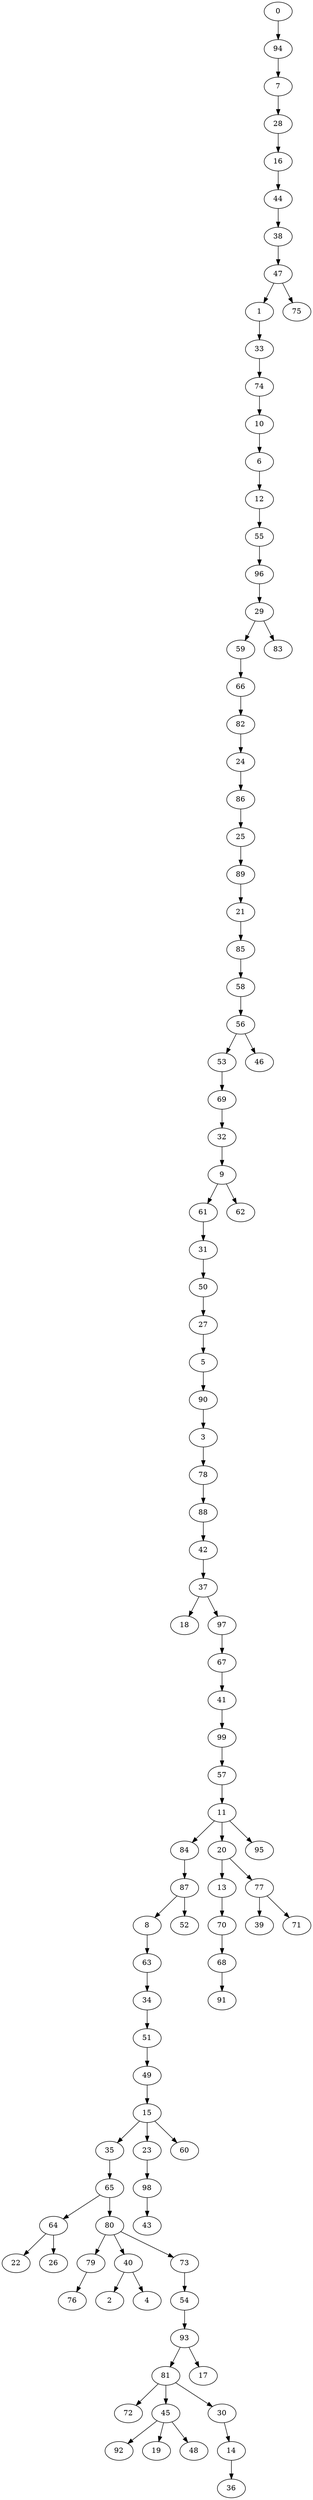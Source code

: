 digraph {
	0 [label=0]
	94 [label=94]
	7 [label=7]
	28 [label=28]
	16 [label=16]
	44 [label=44]
	38 [label=38]
	47 [label=47]
	1 [label=1]
	33 [label=33]
	74 [label=74]
	10 [label=10]
	6 [label=6]
	12 [label=12]
	55 [label=55]
	96 [label=96]
	29 [label=29]
	59 [label=59]
	66 [label=66]
	82 [label=82]
	24 [label=24]
	86 [label=86]
	25 [label=25]
	89 [label=89]
	21 [label=21]
	85 [label=85]
	58 [label=58]
	56 [label=56]
	53 [label=53]
	69 [label=69]
	32 [label=32]
	9 [label=9]
	61 [label=61]
	31 [label=31]
	50 [label=50]
	27 [label=27]
	5 [label=5]
	90 [label=90]
	3 [label=3]
	78 [label=78]
	88 [label=88]
	42 [label=42]
	37 [label=37]
	18 [label=18]
	97 [label=97]
	67 [label=67]
	41 [label=41]
	99 [label=99]
	57 [label=57]
	11 [label=11]
	84 [label=84]
	87 [label=87]
	8 [label=8]
	63 [label=63]
	34 [label=34]
	51 [label=51]
	49 [label=49]
	15 [label=15]
	35 [label=35]
	65 [label=65]
	64 [label=64]
	22 [label=22]
	26 [label=26]
	80 [label=80]
	79 [label=79]
	76 [label=76]
	40 [label=40]
	2 [label=2]
	4 [label=4]
	73 [label=73]
	54 [label=54]
	93 [label=93]
	81 [label=81]
	72 [label=72]
	45 [label=45]
	92 [label=92]
	19 [label=19]
	48 [label=48]
	30 [label=30]
	14 [label=14]
	36 [label=36]
	17 [label=17]
	23 [label=23]
	98 [label=98]
	43 [label=43]
	60 [label=60]
	52 [label=52]
	20 [label=20]
	13 [label=13]
	70 [label=70]
	68 [label=68]
	91 [label=91]
	77 [label=77]
	39 [label=39]
	71 [label=71]
	95 [label=95]
	62 [label=62]
	46 [label=46]
	83 [label=83]
	75 [label=75]
	0 -> 94
	94 -> 7
	7 -> 28
	28 -> 16
	16 -> 44
	44 -> 38
	38 -> 47
	47 -> 1
	1 -> 33
	33 -> 74
	74 -> 10
	10 -> 6
	6 -> 12
	12 -> 55
	55 -> 96
	96 -> 29
	29 -> 59
	59 -> 66
	66 -> 82
	82 -> 24
	24 -> 86
	86 -> 25
	25 -> 89
	89 -> 21
	21 -> 85
	85 -> 58
	58 -> 56
	56 -> 53
	53 -> 69
	69 -> 32
	32 -> 9
	9 -> 61
	61 -> 31
	31 -> 50
	50 -> 27
	27 -> 5
	5 -> 90
	90 -> 3
	3 -> 78
	78 -> 88
	88 -> 42
	42 -> 37
	37 -> 18
	37 -> 97
	97 -> 67
	67 -> 41
	41 -> 99
	99 -> 57
	57 -> 11
	11 -> 84
	84 -> 87
	87 -> 8
	8 -> 63
	63 -> 34
	34 -> 51
	51 -> 49
	49 -> 15
	15 -> 35
	35 -> 65
	65 -> 64
	64 -> 22
	64 -> 26
	65 -> 80
	80 -> 79
	79 -> 76
	80 -> 40
	40 -> 2
	40 -> 4
	80 -> 73
	73 -> 54
	54 -> 93
	93 -> 81
	81 -> 72
	81 -> 45
	45 -> 92
	45 -> 19
	45 -> 48
	81 -> 30
	30 -> 14
	14 -> 36
	93 -> 17
	15 -> 23
	23 -> 98
	98 -> 43
	15 -> 60
	87 -> 52
	11 -> 20
	20 -> 13
	13 -> 70
	70 -> 68
	68 -> 91
	20 -> 77
	77 -> 39
	77 -> 71
	11 -> 95
	9 -> 62
	56 -> 46
	29 -> 83
	47 -> 75
}
